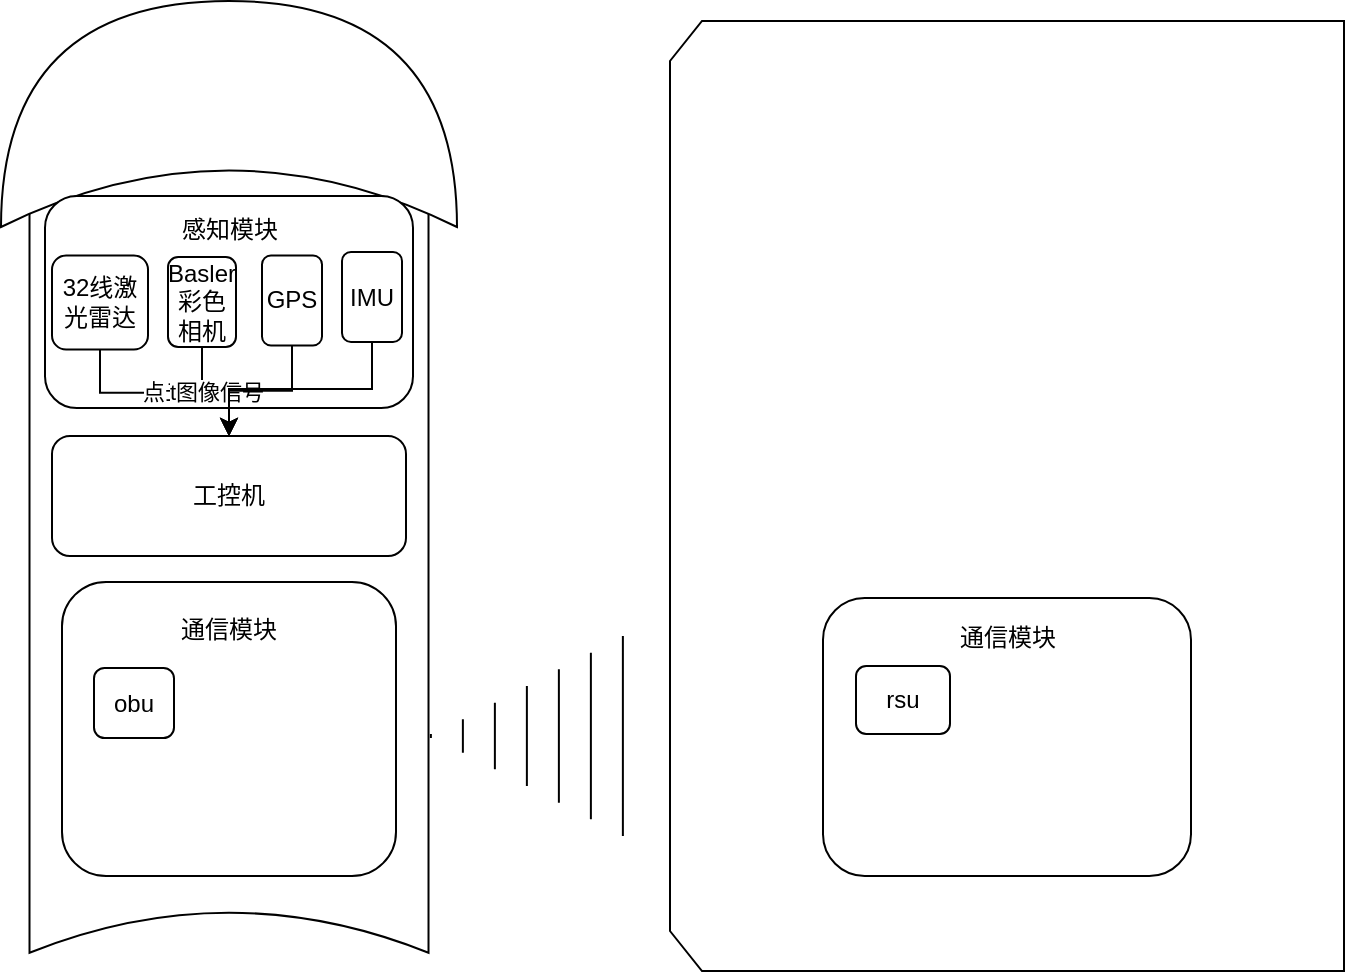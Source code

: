 <mxfile version="20.5.1" type="github">
  <diagram id="mPSYE4rGCoOtvquOaC8E" name="第 1 页">
    <mxGraphModel dx="898" dy="481" grid="0" gridSize="10" guides="1" tooltips="1" connect="1" arrows="1" fold="1" page="1" pageScale="1" pageWidth="4681" pageHeight="3300" math="0" shadow="0">
      <root>
        <mxCell id="0" />
        <mxCell id="1" parent="0" />
        <mxCell id="7zgXDjACz49h9jb20-fA-1" value="" style="shape=dataStorage;whiteSpace=wrap;html=1;fixedSize=1;rotation=90;" vertex="1" parent="1">
          <mxGeometry x="128.57" y="803.69" width="393.87" height="199.5" as="geometry" />
        </mxCell>
        <mxCell id="7zgXDjACz49h9jb20-fA-2" value="" style="shape=xor;whiteSpace=wrap;html=1;rotation=-90;" vertex="1" parent="1">
          <mxGeometry x="269" y="567" width="113" height="228" as="geometry" />
        </mxCell>
        <mxCell id="7zgXDjACz49h9jb20-fA-3" value="" style="shape=loopLimit;whiteSpace=wrap;html=1;rotation=-90;" vertex="1" parent="1">
          <mxGeometry x="477" y="703.5" width="475" height="337" as="geometry" />
        </mxCell>
        <mxCell id="7zgXDjACz49h9jb20-fA-5" value="感知模块&lt;br&gt;&lt;br&gt;&lt;br&gt;&lt;br&gt;&lt;br&gt;&lt;br&gt;" style="rounded=1;whiteSpace=wrap;html=1;" vertex="1" parent="1">
          <mxGeometry x="233.5" y="722" width="184" height="106" as="geometry" />
        </mxCell>
        <mxCell id="7zgXDjACz49h9jb20-fA-6" value="" style="shape=mxgraph.arrows2.wedgeArrowDashed2;html=1;bendable=0;startWidth=50;stepSize=15;rounded=0;" edge="1" parent="1">
          <mxGeometry width="100" height="100" relative="1" as="geometry">
            <mxPoint x="522.44" y="992" as="sourcePoint" />
            <mxPoint x="426.44" y="992" as="targetPoint" />
          </mxGeometry>
        </mxCell>
        <mxCell id="7zgXDjACz49h9jb20-fA-7" value="通信模块&lt;br&gt;&lt;br&gt;&lt;br&gt;&lt;br&gt;&lt;br&gt;&lt;br&gt;&lt;br&gt;&lt;br&gt;" style="rounded=1;whiteSpace=wrap;html=1;" vertex="1" parent="1">
          <mxGeometry x="242" y="915" width="167" height="147" as="geometry" />
        </mxCell>
        <mxCell id="7zgXDjACz49h9jb20-fA-16" value="点云" style="edgeStyle=orthogonalEdgeStyle;rounded=0;orthogonalLoop=1;jettySize=auto;html=1;" edge="1" parent="1" source="7zgXDjACz49h9jb20-fA-8" target="7zgXDjACz49h9jb20-fA-13">
          <mxGeometry relative="1" as="geometry" />
        </mxCell>
        <mxCell id="7zgXDjACz49h9jb20-fA-8" value="32线激光雷达" style="rounded=1;whiteSpace=wrap;html=1;" vertex="1" parent="1">
          <mxGeometry x="237" y="751.75" width="48" height="47" as="geometry" />
        </mxCell>
        <mxCell id="7zgXDjACz49h9jb20-fA-17" value="t图像信号" style="edgeStyle=orthogonalEdgeStyle;rounded=0;orthogonalLoop=1;jettySize=auto;html=1;" edge="1" parent="1" source="7zgXDjACz49h9jb20-fA-9" target="7zgXDjACz49h9jb20-fA-13">
          <mxGeometry relative="1" as="geometry" />
        </mxCell>
        <mxCell id="7zgXDjACz49h9jb20-fA-9" value="Basler&lt;br&gt;彩色相机" style="rounded=1;whiteSpace=wrap;html=1;" vertex="1" parent="1">
          <mxGeometry x="295" y="752.5" width="34" height="45" as="geometry" />
        </mxCell>
        <mxCell id="7zgXDjACz49h9jb20-fA-10" value="通信模块&lt;br&gt;&lt;br&gt;&lt;br&gt;&lt;br&gt;&lt;br&gt;&lt;br&gt;&lt;br&gt;&lt;br&gt;" style="rounded=1;whiteSpace=wrap;html=1;" vertex="1" parent="1">
          <mxGeometry x="622.5" y="923" width="184" height="139" as="geometry" />
        </mxCell>
        <mxCell id="7zgXDjACz49h9jb20-fA-11" value="rsu" style="rounded=1;whiteSpace=wrap;html=1;" vertex="1" parent="1">
          <mxGeometry x="639" y="957" width="47" height="34" as="geometry" />
        </mxCell>
        <mxCell id="7zgXDjACz49h9jb20-fA-12" value="obu" style="rounded=1;whiteSpace=wrap;html=1;" vertex="1" parent="1">
          <mxGeometry x="258" y="958" width="40" height="35" as="geometry" />
        </mxCell>
        <mxCell id="7zgXDjACz49h9jb20-fA-13" value="工控机" style="rounded=1;whiteSpace=wrap;html=1;" vertex="1" parent="1">
          <mxGeometry x="237" y="842" width="177" height="60" as="geometry" />
        </mxCell>
        <mxCell id="7zgXDjACz49h9jb20-fA-18" style="edgeStyle=orthogonalEdgeStyle;rounded=0;orthogonalLoop=1;jettySize=auto;html=1;entryX=0.5;entryY=0;entryDx=0;entryDy=0;" edge="1" parent="1" source="7zgXDjACz49h9jb20-fA-14" target="7zgXDjACz49h9jb20-fA-13">
          <mxGeometry relative="1" as="geometry" />
        </mxCell>
        <mxCell id="7zgXDjACz49h9jb20-fA-14" value="GPS" style="rounded=1;whiteSpace=wrap;html=1;" vertex="1" parent="1">
          <mxGeometry x="342" y="751.75" width="30" height="45" as="geometry" />
        </mxCell>
        <mxCell id="7zgXDjACz49h9jb20-fA-20" style="edgeStyle=orthogonalEdgeStyle;rounded=0;orthogonalLoop=1;jettySize=auto;html=1;entryX=0.5;entryY=0;entryDx=0;entryDy=0;" edge="1" parent="1" source="7zgXDjACz49h9jb20-fA-15" target="7zgXDjACz49h9jb20-fA-13">
          <mxGeometry relative="1" as="geometry" />
        </mxCell>
        <mxCell id="7zgXDjACz49h9jb20-fA-15" value="IMU" style="rounded=1;whiteSpace=wrap;html=1;" vertex="1" parent="1">
          <mxGeometry x="382" y="750" width="30" height="45" as="geometry" />
        </mxCell>
      </root>
    </mxGraphModel>
  </diagram>
</mxfile>
